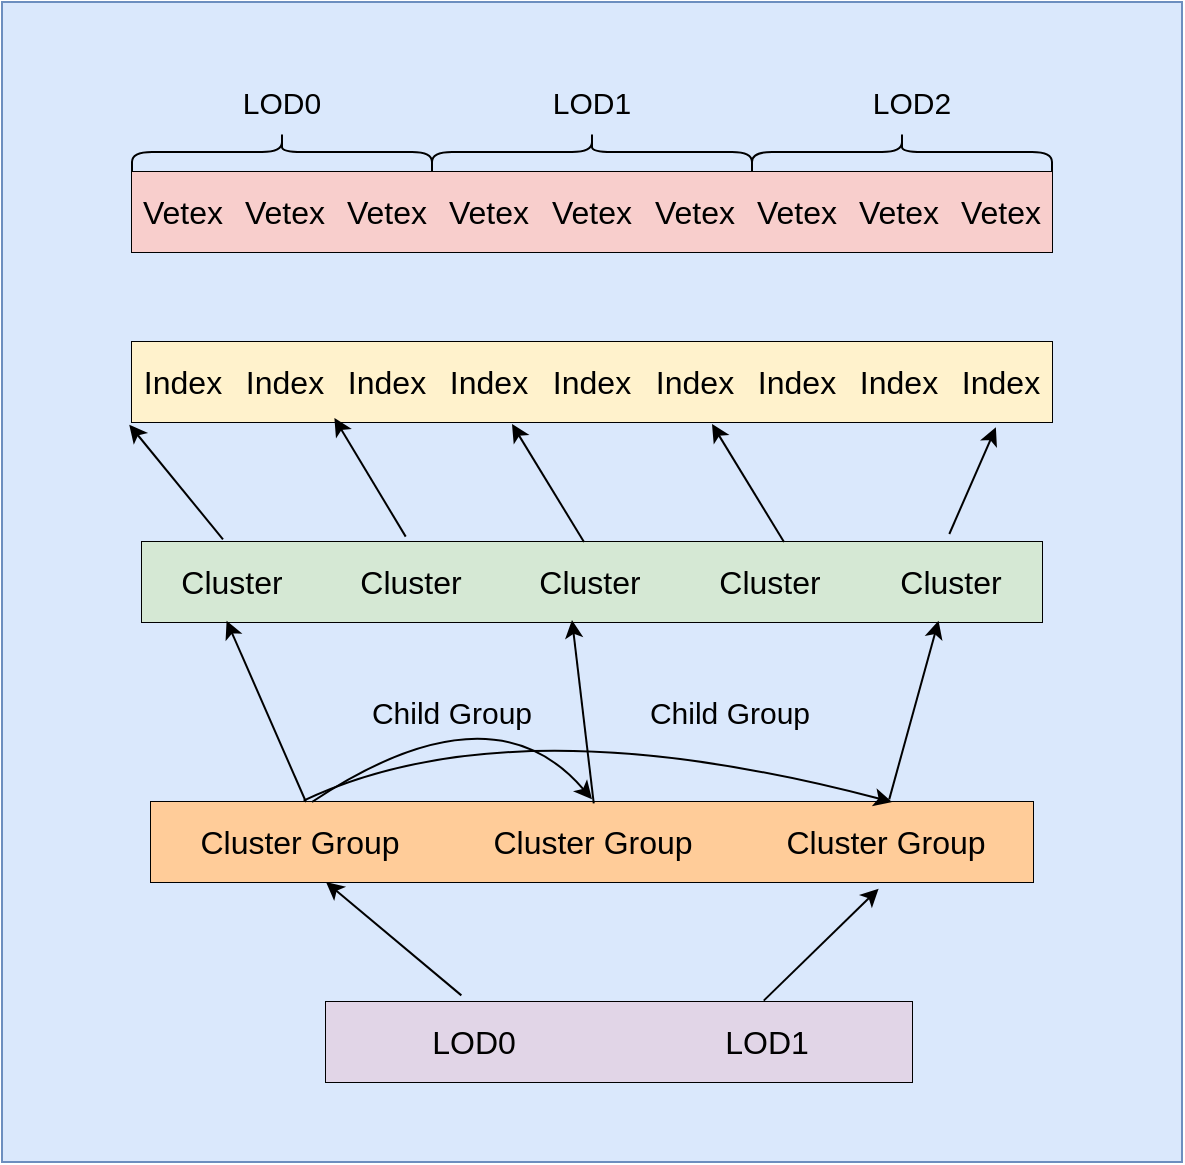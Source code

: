 <mxfile version="24.2.5" type="device">
  <diagram name="第 1 页" id="yLWln12jyo94z3JDTWQN">
    <mxGraphModel dx="2074" dy="1205" grid="1" gridSize="10" guides="1" tooltips="1" connect="1" arrows="1" fold="1" page="1" pageScale="1" pageWidth="827" pageHeight="1169" math="0" shadow="0">
      <root>
        <mxCell id="0" />
        <mxCell id="1" parent="0" />
        <mxCell id="CnyepT9j-5IPscK7m1z1-77" value="" style="rounded=0;whiteSpace=wrap;html=1;fontSize=15;fillColor=#dae8fc;strokeColor=#6c8ebf;" parent="1" vertex="1">
          <mxGeometry x="105" y="460" width="590" height="580" as="geometry" />
        </mxCell>
        <mxCell id="CnyepT9j-5IPscK7m1z1-1" value="" style="shape=table;startSize=0;container=1;collapsible=0;childLayout=tableLayout;fontSize=16;" parent="1" vertex="1">
          <mxGeometry x="170" y="545" width="460" height="40" as="geometry" />
        </mxCell>
        <mxCell id="CnyepT9j-5IPscK7m1z1-2" value="" style="shape=tableRow;horizontal=0;startSize=0;swimlaneHead=0;swimlaneBody=0;strokeColor=inherit;top=0;left=0;bottom=0;right=0;collapsible=0;dropTarget=0;fillColor=none;points=[[0,0.5],[1,0.5]];portConstraint=eastwest;fontSize=16;" parent="CnyepT9j-5IPscK7m1z1-1" vertex="1">
          <mxGeometry width="460" height="40" as="geometry" />
        </mxCell>
        <mxCell id="CnyepT9j-5IPscK7m1z1-3" value="Vetex" style="shape=partialRectangle;html=1;whiteSpace=wrap;connectable=0;strokeColor=#b85450;overflow=hidden;fillColor=#f8cecc;top=0;left=0;bottom=0;right=0;pointerEvents=1;fontSize=16;" parent="CnyepT9j-5IPscK7m1z1-2" vertex="1">
          <mxGeometry width="51" height="40" as="geometry">
            <mxRectangle width="51" height="40" as="alternateBounds" />
          </mxGeometry>
        </mxCell>
        <mxCell id="CnyepT9j-5IPscK7m1z1-4" value="Vetex" style="shape=partialRectangle;html=1;whiteSpace=wrap;connectable=0;strokeColor=#b85450;overflow=hidden;fillColor=#f8cecc;top=0;left=0;bottom=0;right=0;pointerEvents=1;fontSize=16;" parent="CnyepT9j-5IPscK7m1z1-2" vertex="1">
          <mxGeometry x="51" width="51" height="40" as="geometry">
            <mxRectangle width="51" height="40" as="alternateBounds" />
          </mxGeometry>
        </mxCell>
        <mxCell id="CnyepT9j-5IPscK7m1z1-5" value="Vetex" style="shape=partialRectangle;html=1;whiteSpace=wrap;connectable=0;strokeColor=#b85450;overflow=hidden;fillColor=#f8cecc;top=0;left=0;bottom=0;right=0;pointerEvents=1;fontSize=16;" parent="CnyepT9j-5IPscK7m1z1-2" vertex="1">
          <mxGeometry x="102" width="51" height="40" as="geometry">
            <mxRectangle width="51" height="40" as="alternateBounds" />
          </mxGeometry>
        </mxCell>
        <mxCell id="CnyepT9j-5IPscK7m1z1-14" value="Vetex" style="shape=partialRectangle;html=1;whiteSpace=wrap;connectable=0;strokeColor=#b85450;overflow=hidden;fillColor=#f8cecc;top=0;left=0;bottom=0;right=0;pointerEvents=1;fontSize=16;" parent="CnyepT9j-5IPscK7m1z1-2" vertex="1">
          <mxGeometry x="153" width="51" height="40" as="geometry">
            <mxRectangle width="51" height="40" as="alternateBounds" />
          </mxGeometry>
        </mxCell>
        <mxCell id="CnyepT9j-5IPscK7m1z1-15" value="Vetex" style="shape=partialRectangle;html=1;whiteSpace=wrap;connectable=0;strokeColor=#b85450;overflow=hidden;fillColor=#f8cecc;top=0;left=0;bottom=0;right=0;pointerEvents=1;fontSize=16;" parent="CnyepT9j-5IPscK7m1z1-2" vertex="1">
          <mxGeometry x="204" width="52" height="40" as="geometry">
            <mxRectangle width="52" height="40" as="alternateBounds" />
          </mxGeometry>
        </mxCell>
        <mxCell id="CnyepT9j-5IPscK7m1z1-16" value="Vetex" style="shape=partialRectangle;html=1;whiteSpace=wrap;connectable=0;strokeColor=#b85450;overflow=hidden;fillColor=#f8cecc;top=0;left=0;bottom=0;right=0;pointerEvents=1;fontSize=16;" parent="CnyepT9j-5IPscK7m1z1-2" vertex="1">
          <mxGeometry x="256" width="51" height="40" as="geometry">
            <mxRectangle width="51" height="40" as="alternateBounds" />
          </mxGeometry>
        </mxCell>
        <mxCell id="CnyepT9j-5IPscK7m1z1-17" value="Vetex" style="shape=partialRectangle;html=1;whiteSpace=wrap;connectable=0;strokeColor=#b85450;overflow=hidden;fillColor=#f8cecc;top=0;left=0;bottom=0;right=0;pointerEvents=1;fontSize=16;" parent="CnyepT9j-5IPscK7m1z1-2" vertex="1">
          <mxGeometry x="307" width="51" height="40" as="geometry">
            <mxRectangle width="51" height="40" as="alternateBounds" />
          </mxGeometry>
        </mxCell>
        <mxCell id="CnyepT9j-5IPscK7m1z1-19" value="Vetex" style="shape=partialRectangle;html=1;whiteSpace=wrap;connectable=0;strokeColor=#b85450;overflow=hidden;fillColor=#f8cecc;top=0;left=0;bottom=0;right=0;pointerEvents=1;fontSize=16;" parent="CnyepT9j-5IPscK7m1z1-2" vertex="1">
          <mxGeometry x="358" width="51" height="40" as="geometry">
            <mxRectangle width="51" height="40" as="alternateBounds" />
          </mxGeometry>
        </mxCell>
        <mxCell id="CnyepT9j-5IPscK7m1z1-18" value="Vetex" style="shape=partialRectangle;html=1;whiteSpace=wrap;connectable=0;strokeColor=#b85450;overflow=hidden;fillColor=#f8cecc;top=0;left=0;bottom=0;right=0;pointerEvents=1;fontSize=16;" parent="CnyepT9j-5IPscK7m1z1-2" vertex="1">
          <mxGeometry x="409" width="51" height="40" as="geometry">
            <mxRectangle width="51" height="40" as="alternateBounds" />
          </mxGeometry>
        </mxCell>
        <mxCell id="CnyepT9j-5IPscK7m1z1-21" value="" style="shape=curlyBracket;whiteSpace=wrap;html=1;rounded=1;flipH=1;labelPosition=right;verticalLabelPosition=middle;align=left;verticalAlign=middle;direction=south;" parent="1" vertex="1">
          <mxGeometry x="170" y="525" width="150" height="20" as="geometry" />
        </mxCell>
        <mxCell id="CnyepT9j-5IPscK7m1z1-22" value="" style="shape=curlyBracket;whiteSpace=wrap;html=1;rounded=1;flipH=1;labelPosition=right;verticalLabelPosition=middle;align=left;verticalAlign=middle;direction=south;" parent="1" vertex="1">
          <mxGeometry x="320" y="525" width="160" height="20" as="geometry" />
        </mxCell>
        <mxCell id="CnyepT9j-5IPscK7m1z1-23" value="" style="shape=curlyBracket;whiteSpace=wrap;html=1;rounded=1;flipH=1;labelPosition=right;verticalLabelPosition=middle;align=left;verticalAlign=middle;direction=south;" parent="1" vertex="1">
          <mxGeometry x="480" y="525" width="150" height="20" as="geometry" />
        </mxCell>
        <mxCell id="CnyepT9j-5IPscK7m1z1-24" value="LOD0" style="text;html=1;align=center;verticalAlign=middle;whiteSpace=wrap;rounded=0;fontSize=15;" parent="1" vertex="1">
          <mxGeometry x="215" y="495" width="60" height="30" as="geometry" />
        </mxCell>
        <mxCell id="CnyepT9j-5IPscK7m1z1-25" value="LOD1" style="text;html=1;align=center;verticalAlign=middle;whiteSpace=wrap;rounded=0;fontSize=15;" parent="1" vertex="1">
          <mxGeometry x="370" y="495" width="60" height="30" as="geometry" />
        </mxCell>
        <mxCell id="CnyepT9j-5IPscK7m1z1-26" value="LOD2" style="text;html=1;align=center;verticalAlign=middle;whiteSpace=wrap;rounded=0;fontSize=15;" parent="1" vertex="1">
          <mxGeometry x="530" y="495" width="60" height="30" as="geometry" />
        </mxCell>
        <mxCell id="CnyepT9j-5IPscK7m1z1-27" value="" style="shape=table;startSize=0;container=1;collapsible=0;childLayout=tableLayout;fontSize=16;" parent="1" vertex="1">
          <mxGeometry x="170" y="630" width="460" height="40" as="geometry" />
        </mxCell>
        <mxCell id="CnyepT9j-5IPscK7m1z1-28" value="" style="shape=tableRow;horizontal=0;startSize=0;swimlaneHead=0;swimlaneBody=0;strokeColor=inherit;top=0;left=0;bottom=0;right=0;collapsible=0;dropTarget=0;fillColor=none;points=[[0,0.5],[1,0.5]];portConstraint=eastwest;fontSize=16;" parent="CnyepT9j-5IPscK7m1z1-27" vertex="1">
          <mxGeometry width="460" height="40" as="geometry" />
        </mxCell>
        <mxCell id="CnyepT9j-5IPscK7m1z1-29" value="Index" style="shape=partialRectangle;html=1;whiteSpace=wrap;connectable=0;strokeColor=#d6b656;overflow=hidden;fillColor=#fff2cc;top=0;left=0;bottom=0;right=0;pointerEvents=1;fontSize=16;" parent="CnyepT9j-5IPscK7m1z1-28" vertex="1">
          <mxGeometry width="51" height="40" as="geometry">
            <mxRectangle width="51" height="40" as="alternateBounds" />
          </mxGeometry>
        </mxCell>
        <mxCell id="CnyepT9j-5IPscK7m1z1-30" value="Index" style="shape=partialRectangle;html=1;whiteSpace=wrap;connectable=0;strokeColor=#d6b656;overflow=hidden;fillColor=#fff2cc;top=0;left=0;bottom=0;right=0;pointerEvents=1;fontSize=16;" parent="CnyepT9j-5IPscK7m1z1-28" vertex="1">
          <mxGeometry x="51" width="51" height="40" as="geometry">
            <mxRectangle width="51" height="40" as="alternateBounds" />
          </mxGeometry>
        </mxCell>
        <mxCell id="CnyepT9j-5IPscK7m1z1-31" value="Index" style="shape=partialRectangle;html=1;whiteSpace=wrap;connectable=0;strokeColor=#d6b656;overflow=hidden;fillColor=#fff2cc;top=0;left=0;bottom=0;right=0;pointerEvents=1;fontSize=16;" parent="CnyepT9j-5IPscK7m1z1-28" vertex="1">
          <mxGeometry x="102" width="51" height="40" as="geometry">
            <mxRectangle width="51" height="40" as="alternateBounds" />
          </mxGeometry>
        </mxCell>
        <mxCell id="CnyepT9j-5IPscK7m1z1-32" value="Index" style="shape=partialRectangle;html=1;whiteSpace=wrap;connectable=0;strokeColor=#d6b656;overflow=hidden;fillColor=#fff2cc;top=0;left=0;bottom=0;right=0;pointerEvents=1;fontSize=16;" parent="CnyepT9j-5IPscK7m1z1-28" vertex="1">
          <mxGeometry x="153" width="51" height="40" as="geometry">
            <mxRectangle width="51" height="40" as="alternateBounds" />
          </mxGeometry>
        </mxCell>
        <mxCell id="CnyepT9j-5IPscK7m1z1-33" value="Index" style="shape=partialRectangle;html=1;whiteSpace=wrap;connectable=0;strokeColor=#d6b656;overflow=hidden;fillColor=#fff2cc;top=0;left=0;bottom=0;right=0;pointerEvents=1;fontSize=16;" parent="CnyepT9j-5IPscK7m1z1-28" vertex="1">
          <mxGeometry x="204" width="52" height="40" as="geometry">
            <mxRectangle width="52" height="40" as="alternateBounds" />
          </mxGeometry>
        </mxCell>
        <mxCell id="CnyepT9j-5IPscK7m1z1-34" value="Index" style="shape=partialRectangle;html=1;whiteSpace=wrap;connectable=0;strokeColor=#d6b656;overflow=hidden;fillColor=#fff2cc;top=0;left=0;bottom=0;right=0;pointerEvents=1;fontSize=16;" parent="CnyepT9j-5IPscK7m1z1-28" vertex="1">
          <mxGeometry x="256" width="51" height="40" as="geometry">
            <mxRectangle width="51" height="40" as="alternateBounds" />
          </mxGeometry>
        </mxCell>
        <mxCell id="CnyepT9j-5IPscK7m1z1-35" value="Index" style="shape=partialRectangle;html=1;whiteSpace=wrap;connectable=0;strokeColor=#d6b656;overflow=hidden;fillColor=#fff2cc;top=0;left=0;bottom=0;right=0;pointerEvents=1;fontSize=16;" parent="CnyepT9j-5IPscK7m1z1-28" vertex="1">
          <mxGeometry x="307" width="51" height="40" as="geometry">
            <mxRectangle width="51" height="40" as="alternateBounds" />
          </mxGeometry>
        </mxCell>
        <mxCell id="CnyepT9j-5IPscK7m1z1-36" value="Index" style="shape=partialRectangle;html=1;whiteSpace=wrap;connectable=0;strokeColor=#d6b656;overflow=hidden;fillColor=#fff2cc;top=0;left=0;bottom=0;right=0;pointerEvents=1;fontSize=16;" parent="CnyepT9j-5IPscK7m1z1-28" vertex="1">
          <mxGeometry x="358" width="51" height="40" as="geometry">
            <mxRectangle width="51" height="40" as="alternateBounds" />
          </mxGeometry>
        </mxCell>
        <mxCell id="CnyepT9j-5IPscK7m1z1-37" value="Index" style="shape=partialRectangle;html=1;whiteSpace=wrap;connectable=0;strokeColor=#d6b656;overflow=hidden;fillColor=#fff2cc;top=0;left=0;bottom=0;right=0;pointerEvents=1;fontSize=16;" parent="CnyepT9j-5IPscK7m1z1-28" vertex="1">
          <mxGeometry x="409" width="51" height="40" as="geometry">
            <mxRectangle width="51" height="40" as="alternateBounds" />
          </mxGeometry>
        </mxCell>
        <mxCell id="CnyepT9j-5IPscK7m1z1-38" value="" style="shape=table;startSize=0;container=1;collapsible=0;childLayout=tableLayout;fontSize=16;" parent="1" vertex="1">
          <mxGeometry x="175" y="730" width="450" height="40" as="geometry" />
        </mxCell>
        <mxCell id="CnyepT9j-5IPscK7m1z1-39" value="" style="shape=tableRow;horizontal=0;startSize=0;swimlaneHead=0;swimlaneBody=0;strokeColor=inherit;top=0;left=0;bottom=0;right=0;collapsible=0;dropTarget=0;fillColor=none;points=[[0,0.5],[1,0.5]];portConstraint=eastwest;fontSize=16;" parent="CnyepT9j-5IPscK7m1z1-38" vertex="1">
          <mxGeometry width="450" height="40" as="geometry" />
        </mxCell>
        <mxCell id="CnyepT9j-5IPscK7m1z1-40" value="Cluster" style="shape=partialRectangle;html=1;whiteSpace=wrap;connectable=0;strokeColor=#82b366;overflow=hidden;fillColor=#d5e8d4;top=0;left=0;bottom=0;right=0;pointerEvents=1;fontSize=16;" parent="CnyepT9j-5IPscK7m1z1-39" vertex="1">
          <mxGeometry width="90" height="40" as="geometry">
            <mxRectangle width="90" height="40" as="alternateBounds" />
          </mxGeometry>
        </mxCell>
        <mxCell id="CnyepT9j-5IPscK7m1z1-41" value="Cluster" style="shape=partialRectangle;html=1;whiteSpace=wrap;connectable=0;strokeColor=#82b366;overflow=hidden;fillColor=#d5e8d4;top=0;left=0;bottom=0;right=0;pointerEvents=1;fontSize=16;" parent="CnyepT9j-5IPscK7m1z1-39" vertex="1">
          <mxGeometry x="90" width="89" height="40" as="geometry">
            <mxRectangle width="89" height="40" as="alternateBounds" />
          </mxGeometry>
        </mxCell>
        <mxCell id="CnyepT9j-5IPscK7m1z1-42" value="Cluster" style="shape=partialRectangle;html=1;whiteSpace=wrap;connectable=0;strokeColor=#82b366;overflow=hidden;fillColor=#d5e8d4;top=0;left=0;bottom=0;right=0;pointerEvents=1;fontSize=16;" parent="CnyepT9j-5IPscK7m1z1-39" vertex="1">
          <mxGeometry x="179" width="90" height="40" as="geometry">
            <mxRectangle width="90" height="40" as="alternateBounds" />
          </mxGeometry>
        </mxCell>
        <mxCell id="CnyepT9j-5IPscK7m1z1-43" value="Cluster" style="shape=partialRectangle;html=1;whiteSpace=wrap;connectable=0;strokeColor=#82b366;overflow=hidden;fillColor=#d5e8d4;top=0;left=0;bottom=0;right=0;pointerEvents=1;fontSize=16;" parent="CnyepT9j-5IPscK7m1z1-39" vertex="1">
          <mxGeometry x="269" width="90" height="40" as="geometry">
            <mxRectangle width="90" height="40" as="alternateBounds" />
          </mxGeometry>
        </mxCell>
        <mxCell id="CnyepT9j-5IPscK7m1z1-44" value="Cluster" style="shape=partialRectangle;html=1;whiteSpace=wrap;connectable=0;strokeColor=#82b366;overflow=hidden;fillColor=#d5e8d4;top=0;left=0;bottom=0;right=0;pointerEvents=1;fontSize=16;" parent="CnyepT9j-5IPscK7m1z1-39" vertex="1">
          <mxGeometry x="359" width="91" height="40" as="geometry">
            <mxRectangle width="91" height="40" as="alternateBounds" />
          </mxGeometry>
        </mxCell>
        <mxCell id="CnyepT9j-5IPscK7m1z1-49" value="" style="shape=table;startSize=0;container=1;collapsible=0;childLayout=tableLayout;fontSize=16;" parent="1" vertex="1">
          <mxGeometry x="179.5" y="860" width="441" height="40" as="geometry" />
        </mxCell>
        <mxCell id="CnyepT9j-5IPscK7m1z1-50" value="" style="shape=tableRow;horizontal=0;startSize=0;swimlaneHead=0;swimlaneBody=0;strokeColor=inherit;top=0;left=0;bottom=0;right=0;collapsible=0;dropTarget=0;fillColor=none;points=[[0,0.5],[1,0.5]];portConstraint=eastwest;fontSize=16;" parent="CnyepT9j-5IPscK7m1z1-49" vertex="1">
          <mxGeometry width="441" height="40" as="geometry" />
        </mxCell>
        <mxCell id="CnyepT9j-5IPscK7m1z1-51" value="Cluster Group" style="shape=partialRectangle;html=1;whiteSpace=wrap;connectable=0;strokeColor=#36393d;overflow=hidden;fillColor=#ffcc99;top=0;left=0;bottom=0;right=0;pointerEvents=1;fontSize=16;" parent="CnyepT9j-5IPscK7m1z1-50" vertex="1">
          <mxGeometry width="148" height="40" as="geometry">
            <mxRectangle width="148" height="40" as="alternateBounds" />
          </mxGeometry>
        </mxCell>
        <mxCell id="CnyepT9j-5IPscK7m1z1-52" value="Cluster Group" style="shape=partialRectangle;html=1;whiteSpace=wrap;connectable=0;strokeColor=#36393d;overflow=hidden;fillColor=#ffcc99;top=0;left=0;bottom=0;right=0;pointerEvents=1;fontSize=16;" parent="CnyepT9j-5IPscK7m1z1-50" vertex="1">
          <mxGeometry x="148" width="145" height="40" as="geometry">
            <mxRectangle width="145" height="40" as="alternateBounds" />
          </mxGeometry>
        </mxCell>
        <mxCell id="CnyepT9j-5IPscK7m1z1-53" value="Cluster Group" style="shape=partialRectangle;html=1;whiteSpace=wrap;connectable=0;strokeColor=#36393d;overflow=hidden;fillColor=#ffcc99;top=0;left=0;bottom=0;right=0;pointerEvents=1;fontSize=16;" parent="CnyepT9j-5IPscK7m1z1-50" vertex="1">
          <mxGeometry x="293" width="148" height="40" as="geometry">
            <mxRectangle width="148" height="40" as="alternateBounds" />
          </mxGeometry>
        </mxCell>
        <mxCell id="CnyepT9j-5IPscK7m1z1-56" value="" style="shape=table;startSize=0;container=1;collapsible=0;childLayout=tableLayout;fontSize=16;" parent="1" vertex="1">
          <mxGeometry x="267" y="960" width="293" height="40" as="geometry" />
        </mxCell>
        <mxCell id="CnyepT9j-5IPscK7m1z1-57" value="" style="shape=tableRow;horizontal=0;startSize=0;swimlaneHead=0;swimlaneBody=0;strokeColor=inherit;top=0;left=0;bottom=0;right=0;collapsible=0;dropTarget=0;fillColor=none;points=[[0,0.5],[1,0.5]];portConstraint=eastwest;fontSize=16;" parent="CnyepT9j-5IPscK7m1z1-56" vertex="1">
          <mxGeometry width="293" height="40" as="geometry" />
        </mxCell>
        <mxCell id="CnyepT9j-5IPscK7m1z1-58" value="LOD0" style="shape=partialRectangle;html=1;whiteSpace=wrap;connectable=0;strokeColor=#9673a6;overflow=hidden;fillColor=#e1d5e7;top=0;left=0;bottom=0;right=0;pointerEvents=1;fontSize=16;" parent="CnyepT9j-5IPscK7m1z1-57" vertex="1">
          <mxGeometry width="148" height="40" as="geometry">
            <mxRectangle width="148" height="40" as="alternateBounds" />
          </mxGeometry>
        </mxCell>
        <mxCell id="CnyepT9j-5IPscK7m1z1-59" value="LOD1" style="shape=partialRectangle;html=1;whiteSpace=wrap;connectable=0;strokeColor=#9673a6;overflow=hidden;fillColor=#e1d5e7;top=0;left=0;bottom=0;right=0;pointerEvents=1;fontSize=16;" parent="CnyepT9j-5IPscK7m1z1-57" vertex="1">
          <mxGeometry x="148" width="145" height="40" as="geometry">
            <mxRectangle width="145" height="40" as="alternateBounds" />
          </mxGeometry>
        </mxCell>
        <mxCell id="CnyepT9j-5IPscK7m1z1-61" value="" style="endArrow=classic;html=1;rounded=0;exitX=0.09;exitY=-0.033;exitDx=0;exitDy=0;exitPerimeter=0;entryX=-0.003;entryY=1.033;entryDx=0;entryDy=0;entryPerimeter=0;" parent="1" source="CnyepT9j-5IPscK7m1z1-39" target="CnyepT9j-5IPscK7m1z1-28" edge="1">
          <mxGeometry width="50" height="50" relative="1" as="geometry">
            <mxPoint x="390" y="640" as="sourcePoint" />
            <mxPoint x="440" y="590" as="targetPoint" />
          </mxGeometry>
        </mxCell>
        <mxCell id="CnyepT9j-5IPscK7m1z1-62" value="" style="endArrow=classic;html=1;rounded=0;exitX=0.293;exitY=-0.067;exitDx=0;exitDy=0;exitPerimeter=0;entryX=0.22;entryY=0.95;entryDx=0;entryDy=0;entryPerimeter=0;" parent="1" source="CnyepT9j-5IPscK7m1z1-39" target="CnyepT9j-5IPscK7m1z1-28" edge="1">
          <mxGeometry width="50" height="50" relative="1" as="geometry">
            <mxPoint x="226" y="739" as="sourcePoint" />
            <mxPoint x="179" y="681" as="targetPoint" />
          </mxGeometry>
        </mxCell>
        <mxCell id="CnyepT9j-5IPscK7m1z1-63" value="" style="endArrow=classic;html=1;rounded=0;exitX=0.293;exitY=-0.067;exitDx=0;exitDy=0;exitPerimeter=0;entryX=0.22;entryY=0.95;entryDx=0;entryDy=0;entryPerimeter=0;" parent="1" edge="1">
          <mxGeometry width="50" height="50" relative="1" as="geometry">
            <mxPoint x="396" y="730" as="sourcePoint" />
            <mxPoint x="360" y="671" as="targetPoint" />
          </mxGeometry>
        </mxCell>
        <mxCell id="CnyepT9j-5IPscK7m1z1-64" value="" style="endArrow=classic;html=1;rounded=0;exitX=0.293;exitY=-0.067;exitDx=0;exitDy=0;exitPerimeter=0;entryX=0.22;entryY=0.95;entryDx=0;entryDy=0;entryPerimeter=0;" parent="1" edge="1">
          <mxGeometry width="50" height="50" relative="1" as="geometry">
            <mxPoint x="496" y="730" as="sourcePoint" />
            <mxPoint x="460" y="671" as="targetPoint" />
          </mxGeometry>
        </mxCell>
        <mxCell id="CnyepT9j-5IPscK7m1z1-65" value="" style="endArrow=classic;html=1;rounded=0;exitX=0.897;exitY=-0.1;exitDx=0;exitDy=0;exitPerimeter=0;entryX=0.939;entryY=1.067;entryDx=0;entryDy=0;entryPerimeter=0;" parent="1" source="CnyepT9j-5IPscK7m1z1-39" target="CnyepT9j-5IPscK7m1z1-28" edge="1">
          <mxGeometry width="50" height="50" relative="1" as="geometry">
            <mxPoint x="506" y="740" as="sourcePoint" />
            <mxPoint x="470" y="681" as="targetPoint" />
          </mxGeometry>
        </mxCell>
        <mxCell id="CnyepT9j-5IPscK7m1z1-67" value="" style="endArrow=classic;html=1;rounded=0;exitX=0.09;exitY=-0.033;exitDx=0;exitDy=0;exitPerimeter=0;entryX=0.094;entryY=0.983;entryDx=0;entryDy=0;entryPerimeter=0;" parent="1" target="CnyepT9j-5IPscK7m1z1-39" edge="1">
          <mxGeometry width="50" height="50" relative="1" as="geometry">
            <mxPoint x="257" y="860" as="sourcePoint" />
            <mxPoint x="210" y="802" as="targetPoint" />
          </mxGeometry>
        </mxCell>
        <mxCell id="CnyepT9j-5IPscK7m1z1-68" value="" style="endArrow=classic;html=1;rounded=0;exitX=0.502;exitY=0.017;exitDx=0;exitDy=0;exitPerimeter=0;entryX=0.094;entryY=0.983;entryDx=0;entryDy=0;entryPerimeter=0;" parent="1" source="CnyepT9j-5IPscK7m1z1-50" edge="1">
          <mxGeometry width="50" height="50" relative="1" as="geometry">
            <mxPoint x="430" y="860" as="sourcePoint" />
            <mxPoint x="390" y="769" as="targetPoint" />
          </mxGeometry>
        </mxCell>
        <mxCell id="CnyepT9j-5IPscK7m1z1-69" value="" style="endArrow=classic;html=1;rounded=0;exitX=0.837;exitY=-0.033;exitDx=0;exitDy=0;exitPerimeter=0;entryX=0.885;entryY=0.983;entryDx=0;entryDy=0;entryPerimeter=0;" parent="1" source="CnyepT9j-5IPscK7m1z1-50" target="CnyepT9j-5IPscK7m1z1-39" edge="1">
          <mxGeometry width="50" height="50" relative="1" as="geometry">
            <mxPoint x="411" y="871" as="sourcePoint" />
            <mxPoint x="400" y="779" as="targetPoint" />
          </mxGeometry>
        </mxCell>
        <mxCell id="CnyepT9j-5IPscK7m1z1-70" value="" style="curved=1;endArrow=classic;html=1;rounded=0;entryX=0.5;entryY=-0.033;entryDx=0;entryDy=0;entryPerimeter=0;" parent="1" target="CnyepT9j-5IPscK7m1z1-50" edge="1">
          <mxGeometry width="50" height="50" relative="1" as="geometry">
            <mxPoint x="260" y="860" as="sourcePoint" />
            <mxPoint x="440" y="590" as="targetPoint" />
            <Array as="points">
              <mxPoint x="350" y="800" />
            </Array>
          </mxGeometry>
        </mxCell>
        <mxCell id="CnyepT9j-5IPscK7m1z1-72" value="" style="curved=1;endArrow=classic;html=1;rounded=0;exitX=0.173;exitY=-0.017;exitDx=0;exitDy=0;exitPerimeter=0;" parent="1" source="CnyepT9j-5IPscK7m1z1-50" edge="1">
          <mxGeometry width="50" height="50" relative="1" as="geometry">
            <mxPoint x="270" y="870" as="sourcePoint" />
            <mxPoint x="550" y="860" as="targetPoint" />
            <Array as="points">
              <mxPoint x="360" y="810" />
            </Array>
          </mxGeometry>
        </mxCell>
        <mxCell id="CnyepT9j-5IPscK7m1z1-73" value="" style="endArrow=classic;html=1;rounded=0;exitX=0.231;exitY=-0.083;exitDx=0;exitDy=0;exitPerimeter=0;entryX=0.094;entryY=0.983;entryDx=0;entryDy=0;entryPerimeter=0;" parent="1" source="CnyepT9j-5IPscK7m1z1-57" edge="1">
          <mxGeometry width="50" height="50" relative="1" as="geometry">
            <mxPoint x="307" y="991" as="sourcePoint" />
            <mxPoint x="267" y="900" as="targetPoint" />
          </mxGeometry>
        </mxCell>
        <mxCell id="CnyepT9j-5IPscK7m1z1-74" value="" style="endArrow=classic;html=1;rounded=0;exitX=0.747;exitY=-0.017;exitDx=0;exitDy=0;exitPerimeter=0;entryX=0.825;entryY=1.083;entryDx=0;entryDy=0;entryPerimeter=0;" parent="1" source="CnyepT9j-5IPscK7m1z1-57" target="CnyepT9j-5IPscK7m1z1-50" edge="1">
          <mxGeometry width="50" height="50" relative="1" as="geometry">
            <mxPoint x="498" y="960" as="sourcePoint" />
            <mxPoint x="430" y="903" as="targetPoint" />
          </mxGeometry>
        </mxCell>
        <mxCell id="CnyepT9j-5IPscK7m1z1-75" value="Child Group" style="text;html=1;align=center;verticalAlign=middle;whiteSpace=wrap;rounded=0;fontSize=15;" parent="1" vertex="1">
          <mxGeometry x="275" y="800" width="110" height="30" as="geometry" />
        </mxCell>
        <mxCell id="CnyepT9j-5IPscK7m1z1-76" value="Child Group" style="text;html=1;align=center;verticalAlign=middle;whiteSpace=wrap;rounded=0;fontSize=15;" parent="1" vertex="1">
          <mxGeometry x="414" y="800" width="110" height="30" as="geometry" />
        </mxCell>
      </root>
    </mxGraphModel>
  </diagram>
</mxfile>
